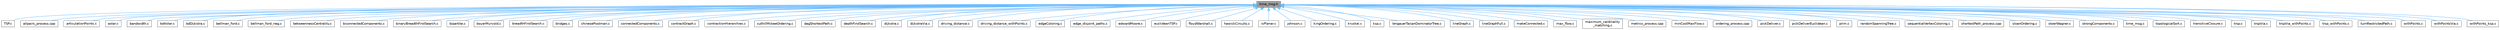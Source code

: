 digraph "time_msg.h"
{
 // LATEX_PDF_SIZE
  bgcolor="transparent";
  edge [fontname=Helvetica,fontsize=10,labelfontname=Helvetica,labelfontsize=10];
  node [fontname=Helvetica,fontsize=10,shape=box,height=0.2,width=0.4];
  Node1 [id="Node000001",label="time_msg.h",height=0.2,width=0.4,color="gray40", fillcolor="grey60", style="filled", fontcolor="black",tooltip=" "];
  Node1 -> Node2 [id="edge1_Node000001_Node000002",dir="back",color="steelblue1",style="solid",tooltip=" "];
  Node2 [id="Node000002",label="TSP.c",height=0.2,width=0.4,color="grey40", fillcolor="white", style="filled",URL="$TSP_8c.html",tooltip=" "];
  Node1 -> Node3 [id="edge2_Node000001_Node000003",dir="back",color="steelblue1",style="solid",tooltip=" "];
  Node3 [id="Node000003",label="allpairs_process.cpp",height=0.2,width=0.4,color="grey40", fillcolor="white", style="filled",URL="$allpairs__process_8cpp.html",tooltip=" "];
  Node1 -> Node4 [id="edge3_Node000001_Node000004",dir="back",color="steelblue1",style="solid",tooltip=" "];
  Node4 [id="Node000004",label="articulationPoints.c",height=0.2,width=0.4,color="grey40", fillcolor="white", style="filled",URL="$articulationPoints_8c.html",tooltip=" "];
  Node1 -> Node5 [id="edge4_Node000001_Node000005",dir="back",color="steelblue1",style="solid",tooltip=" "];
  Node5 [id="Node000005",label="astar.c",height=0.2,width=0.4,color="grey40", fillcolor="white", style="filled",URL="$astar_8c.html",tooltip=" "];
  Node1 -> Node6 [id="edge5_Node000001_Node000006",dir="back",color="steelblue1",style="solid",tooltip=" "];
  Node6 [id="Node000006",label="bandwidth.c",height=0.2,width=0.4,color="grey40", fillcolor="white", style="filled",URL="$bandwidth_8c.html",tooltip=" "];
  Node1 -> Node7 [id="edge6_Node000001_Node000007",dir="back",color="steelblue1",style="solid",tooltip=" "];
  Node7 [id="Node000007",label="bdAstar.c",height=0.2,width=0.4,color="grey40", fillcolor="white", style="filled",URL="$bdAstar_8c.html",tooltip=" "];
  Node1 -> Node8 [id="edge7_Node000001_Node000008",dir="back",color="steelblue1",style="solid",tooltip=" "];
  Node8 [id="Node000008",label="bdDijkstra.c",height=0.2,width=0.4,color="grey40", fillcolor="white", style="filled",URL="$bdDijkstra_8c.html",tooltip=" "];
  Node1 -> Node9 [id="edge8_Node000001_Node000009",dir="back",color="steelblue1",style="solid",tooltip=" "];
  Node9 [id="Node000009",label="bellman_ford.c",height=0.2,width=0.4,color="grey40", fillcolor="white", style="filled",URL="$bellman__ford_8c.html",tooltip=" "];
  Node1 -> Node10 [id="edge9_Node000001_Node000010",dir="back",color="steelblue1",style="solid",tooltip=" "];
  Node10 [id="Node000010",label="bellman_ford_neg.c",height=0.2,width=0.4,color="grey40", fillcolor="white", style="filled",URL="$bellman__ford__neg_8c.html",tooltip=" "];
  Node1 -> Node11 [id="edge10_Node000001_Node000011",dir="back",color="steelblue1",style="solid",tooltip=" "];
  Node11 [id="Node000011",label="betweennessCentrality.c",height=0.2,width=0.4,color="grey40", fillcolor="white", style="filled",URL="$betweennessCentrality_8c.html",tooltip=" "];
  Node1 -> Node12 [id="edge11_Node000001_Node000012",dir="back",color="steelblue1",style="solid",tooltip=" "];
  Node12 [id="Node000012",label="biconnectedComponents.c",height=0.2,width=0.4,color="grey40", fillcolor="white", style="filled",URL="$biconnectedComponents_8c.html",tooltip=" "];
  Node1 -> Node13 [id="edge12_Node000001_Node000013",dir="back",color="steelblue1",style="solid",tooltip=" "];
  Node13 [id="Node000013",label="binaryBreadthFirstSearch.c",height=0.2,width=0.4,color="grey40", fillcolor="white", style="filled",URL="$binaryBreadthFirstSearch_8c.html",tooltip=" "];
  Node1 -> Node14 [id="edge13_Node000001_Node000014",dir="back",color="steelblue1",style="solid",tooltip=" "];
  Node14 [id="Node000014",label="bipartite.c",height=0.2,width=0.4,color="grey40", fillcolor="white", style="filled",URL="$bipartite_8c.html",tooltip=" "];
  Node1 -> Node15 [id="edge14_Node000001_Node000015",dir="back",color="steelblue1",style="solid",tooltip=" "];
  Node15 [id="Node000015",label="boyerMyrvold.c",height=0.2,width=0.4,color="grey40", fillcolor="white", style="filled",URL="$boyerMyrvold_8c.html",tooltip=" "];
  Node1 -> Node16 [id="edge15_Node000001_Node000016",dir="back",color="steelblue1",style="solid",tooltip=" "];
  Node16 [id="Node000016",label="breadthFirstSearch.c",height=0.2,width=0.4,color="grey40", fillcolor="white", style="filled",URL="$breadthFirstSearch_8c.html",tooltip=" "];
  Node1 -> Node17 [id="edge16_Node000001_Node000017",dir="back",color="steelblue1",style="solid",tooltip=" "];
  Node17 [id="Node000017",label="bridges.c",height=0.2,width=0.4,color="grey40", fillcolor="white", style="filled",URL="$bridges_8c.html",tooltip=" "];
  Node1 -> Node18 [id="edge17_Node000001_Node000018",dir="back",color="steelblue1",style="solid",tooltip=" "];
  Node18 [id="Node000018",label="chinesePostman.c",height=0.2,width=0.4,color="grey40", fillcolor="white", style="filled",URL="$chinesePostman_8c.html",tooltip=" "];
  Node1 -> Node19 [id="edge18_Node000001_Node000019",dir="back",color="steelblue1",style="solid",tooltip=" "];
  Node19 [id="Node000019",label="connectedComponents.c",height=0.2,width=0.4,color="grey40", fillcolor="white", style="filled",URL="$connectedComponents_8c.html",tooltip=" "];
  Node1 -> Node20 [id="edge19_Node000001_Node000020",dir="back",color="steelblue1",style="solid",tooltip=" "];
  Node20 [id="Node000020",label="contractGraph.c",height=0.2,width=0.4,color="grey40", fillcolor="white", style="filled",URL="$contractGraph_8c.html",tooltip=" "];
  Node1 -> Node21 [id="edge20_Node000001_Node000021",dir="back",color="steelblue1",style="solid",tooltip=" "];
  Node21 [id="Node000021",label="contractionHierarchies.c",height=0.2,width=0.4,color="grey40", fillcolor="white", style="filled",URL="$contractionHierarchies_8c.html",tooltip=" "];
  Node1 -> Node22 [id="edge21_Node000001_Node000022",dir="back",color="steelblue1",style="solid",tooltip=" "];
  Node22 [id="Node000022",label="cuthillMckeeOrdering.c",height=0.2,width=0.4,color="grey40", fillcolor="white", style="filled",URL="$cuthillMckeeOrdering_8c.html",tooltip=" "];
  Node1 -> Node23 [id="edge22_Node000001_Node000023",dir="back",color="steelblue1",style="solid",tooltip=" "];
  Node23 [id="Node000023",label="dagShortestPath.c",height=0.2,width=0.4,color="grey40", fillcolor="white", style="filled",URL="$dagShortestPath_8c.html",tooltip=" "];
  Node1 -> Node24 [id="edge23_Node000001_Node000024",dir="back",color="steelblue1",style="solid",tooltip=" "];
  Node24 [id="Node000024",label="depthFirstSearch.c",height=0.2,width=0.4,color="grey40", fillcolor="white", style="filled",URL="$depthFirstSearch_8c.html",tooltip=" "];
  Node1 -> Node25 [id="edge24_Node000001_Node000025",dir="back",color="steelblue1",style="solid",tooltip=" "];
  Node25 [id="Node000025",label="dijkstra.c",height=0.2,width=0.4,color="grey40", fillcolor="white", style="filled",URL="$dijkstra_8c.html",tooltip=" "];
  Node1 -> Node26 [id="edge25_Node000001_Node000026",dir="back",color="steelblue1",style="solid",tooltip=" "];
  Node26 [id="Node000026",label="dijkstraVia.c",height=0.2,width=0.4,color="grey40", fillcolor="white", style="filled",URL="$dijkstraVia_8c.html",tooltip=" "];
  Node1 -> Node27 [id="edge26_Node000001_Node000027",dir="back",color="steelblue1",style="solid",tooltip=" "];
  Node27 [id="Node000027",label="driving_distance.c",height=0.2,width=0.4,color="grey40", fillcolor="white", style="filled",URL="$driving__distance_8c.html",tooltip=" "];
  Node1 -> Node28 [id="edge27_Node000001_Node000028",dir="back",color="steelblue1",style="solid",tooltip=" "];
  Node28 [id="Node000028",label="driving_distance_withPoints.c",height=0.2,width=0.4,color="grey40", fillcolor="white", style="filled",URL="$driving__distance__withPoints_8c.html",tooltip=" "];
  Node1 -> Node29 [id="edge28_Node000001_Node000029",dir="back",color="steelblue1",style="solid",tooltip=" "];
  Node29 [id="Node000029",label="edgeColoring.c",height=0.2,width=0.4,color="grey40", fillcolor="white", style="filled",URL="$edgeColoring_8c.html",tooltip="Connecting code with postgres."];
  Node1 -> Node30 [id="edge29_Node000001_Node000030",dir="back",color="steelblue1",style="solid",tooltip=" "];
  Node30 [id="Node000030",label="edge_disjoint_paths.c",height=0.2,width=0.4,color="grey40", fillcolor="white", style="filled",URL="$edge__disjoint__paths_8c.html",tooltip=" "];
  Node1 -> Node31 [id="edge30_Node000001_Node000031",dir="back",color="steelblue1",style="solid",tooltip=" "];
  Node31 [id="Node000031",label="edwardMoore.c",height=0.2,width=0.4,color="grey40", fillcolor="white", style="filled",URL="$edwardMoore_8c.html",tooltip=" "];
  Node1 -> Node32 [id="edge31_Node000001_Node000032",dir="back",color="steelblue1",style="solid",tooltip=" "];
  Node32 [id="Node000032",label="euclideanTSP.c",height=0.2,width=0.4,color="grey40", fillcolor="white", style="filled",URL="$euclideanTSP_8c.html",tooltip=" "];
  Node1 -> Node33 [id="edge32_Node000001_Node000033",dir="back",color="steelblue1",style="solid",tooltip=" "];
  Node33 [id="Node000033",label="floydWarshall.c",height=0.2,width=0.4,color="grey40", fillcolor="white", style="filled",URL="$floydWarshall_8c.html",tooltip=" "];
  Node1 -> Node34 [id="edge33_Node000001_Node000034",dir="back",color="steelblue1",style="solid",tooltip=" "];
  Node34 [id="Node000034",label="hawickCircuits.c",height=0.2,width=0.4,color="grey40", fillcolor="white", style="filled",URL="$hawickCircuits_8c.html",tooltip=" "];
  Node1 -> Node35 [id="edge34_Node000001_Node000035",dir="back",color="steelblue1",style="solid",tooltip=" "];
  Node35 [id="Node000035",label="isPlanar.c",height=0.2,width=0.4,color="grey40", fillcolor="white", style="filled",URL="$isPlanar_8c.html",tooltip=" "];
  Node1 -> Node36 [id="edge35_Node000001_Node000036",dir="back",color="steelblue1",style="solid",tooltip=" "];
  Node36 [id="Node000036",label="johnson.c",height=0.2,width=0.4,color="grey40", fillcolor="white", style="filled",URL="$johnson_8c.html",tooltip=" "];
  Node1 -> Node37 [id="edge36_Node000001_Node000037",dir="back",color="steelblue1",style="solid",tooltip=" "];
  Node37 [id="Node000037",label="kingOrdering.c",height=0.2,width=0.4,color="grey40", fillcolor="white", style="filled",URL="$kingOrdering_8c.html",tooltip=" "];
  Node1 -> Node38 [id="edge37_Node000001_Node000038",dir="back",color="steelblue1",style="solid",tooltip=" "];
  Node38 [id="Node000038",label="kruskal.c",height=0.2,width=0.4,color="grey40", fillcolor="white", style="filled",URL="$kruskal_8c.html",tooltip=" "];
  Node1 -> Node39 [id="edge38_Node000001_Node000039",dir="back",color="steelblue1",style="solid",tooltip=" "];
  Node39 [id="Node000039",label="ksp.c",height=0.2,width=0.4,color="grey40", fillcolor="white", style="filled",URL="$ksp_8c.html",tooltip=" "];
  Node1 -> Node40 [id="edge39_Node000001_Node000040",dir="back",color="steelblue1",style="solid",tooltip=" "];
  Node40 [id="Node000040",label="lengauerTarjanDominatorTree.c",height=0.2,width=0.4,color="grey40", fillcolor="white", style="filled",URL="$lengauerTarjanDominatorTree_8c.html",tooltip=" "];
  Node1 -> Node41 [id="edge40_Node000001_Node000041",dir="back",color="steelblue1",style="solid",tooltip=" "];
  Node41 [id="Node000041",label="lineGraph.c",height=0.2,width=0.4,color="grey40", fillcolor="white", style="filled",URL="$lineGraph_8c.html",tooltip=" "];
  Node1 -> Node42 [id="edge41_Node000001_Node000042",dir="back",color="steelblue1",style="solid",tooltip=" "];
  Node42 [id="Node000042",label="lineGraphFull.c",height=0.2,width=0.4,color="grey40", fillcolor="white", style="filled",URL="$lineGraphFull_8c.html",tooltip=" "];
  Node1 -> Node43 [id="edge42_Node000001_Node000043",dir="back",color="steelblue1",style="solid",tooltip=" "];
  Node43 [id="Node000043",label="makeConnected.c",height=0.2,width=0.4,color="grey40", fillcolor="white", style="filled",URL="$makeConnected_8c.html",tooltip=" "];
  Node1 -> Node44 [id="edge43_Node000001_Node000044",dir="back",color="steelblue1",style="solid",tooltip=" "];
  Node44 [id="Node000044",label="max_flow.c",height=0.2,width=0.4,color="grey40", fillcolor="white", style="filled",URL="$max__flow_8c.html",tooltip=" "];
  Node1 -> Node45 [id="edge44_Node000001_Node000045",dir="back",color="steelblue1",style="solid",tooltip=" "];
  Node45 [id="Node000045",label="maximum_cardinality\l_matching.c",height=0.2,width=0.4,color="grey40", fillcolor="white", style="filled",URL="$maximum__cardinality__matching_8c.html",tooltip=" "];
  Node1 -> Node46 [id="edge45_Node000001_Node000046",dir="back",color="steelblue1",style="solid",tooltip=" "];
  Node46 [id="Node000046",label="metrics_process.cpp",height=0.2,width=0.4,color="grey40", fillcolor="white", style="filled",URL="$metrics__process_8cpp.html",tooltip=" "];
  Node1 -> Node47 [id="edge46_Node000001_Node000047",dir="back",color="steelblue1",style="solid",tooltip=" "];
  Node47 [id="Node000047",label="minCostMaxFlow.c",height=0.2,width=0.4,color="grey40", fillcolor="white", style="filled",URL="$minCostMaxFlow_8c.html",tooltip=" "];
  Node1 -> Node48 [id="edge47_Node000001_Node000048",dir="back",color="steelblue1",style="solid",tooltip=" "];
  Node48 [id="Node000048",label="ordering_process.cpp",height=0.2,width=0.4,color="grey40", fillcolor="white", style="filled",URL="$ordering__process_8cpp.html",tooltip=" "];
  Node1 -> Node49 [id="edge48_Node000001_Node000049",dir="back",color="steelblue1",style="solid",tooltip=" "];
  Node49 [id="Node000049",label="pickDeliver.c",height=0.2,width=0.4,color="grey40", fillcolor="white", style="filled",URL="$pickDeliver_8c.html",tooltip=" "];
  Node1 -> Node50 [id="edge49_Node000001_Node000050",dir="back",color="steelblue1",style="solid",tooltip=" "];
  Node50 [id="Node000050",label="pickDeliverEuclidean.c",height=0.2,width=0.4,color="grey40", fillcolor="white", style="filled",URL="$pickDeliverEuclidean_8c.html",tooltip=" "];
  Node1 -> Node51 [id="edge50_Node000001_Node000051",dir="back",color="steelblue1",style="solid",tooltip=" "];
  Node51 [id="Node000051",label="prim.c",height=0.2,width=0.4,color="grey40", fillcolor="white", style="filled",URL="$prim_8c.html",tooltip=" "];
  Node1 -> Node52 [id="edge51_Node000001_Node000052",dir="back",color="steelblue1",style="solid",tooltip=" "];
  Node52 [id="Node000052",label="randomSpanningTree.c",height=0.2,width=0.4,color="grey40", fillcolor="white", style="filled",URL="$randomSpanningTree_8c.html",tooltip=" "];
  Node1 -> Node53 [id="edge52_Node000001_Node000053",dir="back",color="steelblue1",style="solid",tooltip=" "];
  Node53 [id="Node000053",label="sequentialVertexColoring.c",height=0.2,width=0.4,color="grey40", fillcolor="white", style="filled",URL="$sequentialVertexColoring_8c.html",tooltip="Connecting code with postgres."];
  Node1 -> Node54 [id="edge53_Node000001_Node000054",dir="back",color="steelblue1",style="solid",tooltip=" "];
  Node54 [id="Node000054",label="shortestPath_process.cpp",height=0.2,width=0.4,color="grey40", fillcolor="white", style="filled",URL="$shortestPath__process_8cpp.html",tooltip=" "];
  Node1 -> Node55 [id="edge54_Node000001_Node000055",dir="back",color="steelblue1",style="solid",tooltip=" "];
  Node55 [id="Node000055",label="sloanOrdering.c",height=0.2,width=0.4,color="grey40", fillcolor="white", style="filled",URL="$sloanOrdering_8c.html",tooltip=" "];
  Node1 -> Node56 [id="edge55_Node000001_Node000056",dir="back",color="steelblue1",style="solid",tooltip=" "];
  Node56 [id="Node000056",label="stoerWagner.c",height=0.2,width=0.4,color="grey40", fillcolor="white", style="filled",URL="$stoerWagner_8c.html",tooltip=" "];
  Node1 -> Node57 [id="edge56_Node000001_Node000057",dir="back",color="steelblue1",style="solid",tooltip=" "];
  Node57 [id="Node000057",label="strongComponents.c",height=0.2,width=0.4,color="grey40", fillcolor="white", style="filled",URL="$strongComponents_8c.html",tooltip=" "];
  Node1 -> Node58 [id="edge57_Node000001_Node000058",dir="back",color="steelblue1",style="solid",tooltip=" "];
  Node58 [id="Node000058",label="time_msg.c",height=0.2,width=0.4,color="grey40", fillcolor="white", style="filled",URL="$time__msg_8c.html",tooltip=" "];
  Node1 -> Node59 [id="edge58_Node000001_Node000059",dir="back",color="steelblue1",style="solid",tooltip=" "];
  Node59 [id="Node000059",label="topologicalSort.c",height=0.2,width=0.4,color="grey40", fillcolor="white", style="filled",URL="$topologicalSort_8c.html",tooltip=" "];
  Node1 -> Node60 [id="edge59_Node000001_Node000060",dir="back",color="steelblue1",style="solid",tooltip=" "];
  Node60 [id="Node000060",label="transitiveClosure.c",height=0.2,width=0.4,color="grey40", fillcolor="white", style="filled",URL="$transitiveClosure_8c.html",tooltip=" "];
  Node1 -> Node61 [id="edge60_Node000001_Node000061",dir="back",color="steelblue1",style="solid",tooltip=" "];
  Node61 [id="Node000061",label="trsp.c",height=0.2,width=0.4,color="grey40", fillcolor="white", style="filled",URL="$trsp_8c.html",tooltip=" "];
  Node1 -> Node62 [id="edge61_Node000001_Node000062",dir="back",color="steelblue1",style="solid",tooltip=" "];
  Node62 [id="Node000062",label="trspVia.c",height=0.2,width=0.4,color="grey40", fillcolor="white", style="filled",URL="$trspVia_8c.html",tooltip=" "];
  Node1 -> Node63 [id="edge62_Node000001_Node000063",dir="back",color="steelblue1",style="solid",tooltip=" "];
  Node63 [id="Node000063",label="trspVia_withPoints.c",height=0.2,width=0.4,color="grey40", fillcolor="white", style="filled",URL="$trspVia__withPoints_8c.html",tooltip=" "];
  Node1 -> Node64 [id="edge63_Node000001_Node000064",dir="back",color="steelblue1",style="solid",tooltip=" "];
  Node64 [id="Node000064",label="trsp_withPoints.c",height=0.2,width=0.4,color="grey40", fillcolor="white", style="filled",URL="$trsp__withPoints_8c.html",tooltip=" "];
  Node1 -> Node65 [id="edge64_Node000001_Node000065",dir="back",color="steelblue1",style="solid",tooltip=" "];
  Node65 [id="Node000065",label="turnRestrictedPath.c",height=0.2,width=0.4,color="grey40", fillcolor="white", style="filled",URL="$turnRestrictedPath_8c.html",tooltip=" "];
  Node1 -> Node66 [id="edge65_Node000001_Node000066",dir="back",color="steelblue1",style="solid",tooltip=" "];
  Node66 [id="Node000066",label="withPoints.c",height=0.2,width=0.4,color="grey40", fillcolor="white", style="filled",URL="$withPoints_8c.html",tooltip=" "];
  Node1 -> Node67 [id="edge66_Node000001_Node000067",dir="back",color="steelblue1",style="solid",tooltip=" "];
  Node67 [id="Node000067",label="withPointsVia.c",height=0.2,width=0.4,color="grey40", fillcolor="white", style="filled",URL="$withPointsVia_8c.html",tooltip=" "];
  Node1 -> Node68 [id="edge67_Node000001_Node000068",dir="back",color="steelblue1",style="solid",tooltip=" "];
  Node68 [id="Node000068",label="withPoints_ksp.c",height=0.2,width=0.4,color="grey40", fillcolor="white", style="filled",URL="$withPoints__ksp_8c.html",tooltip=" "];
}
